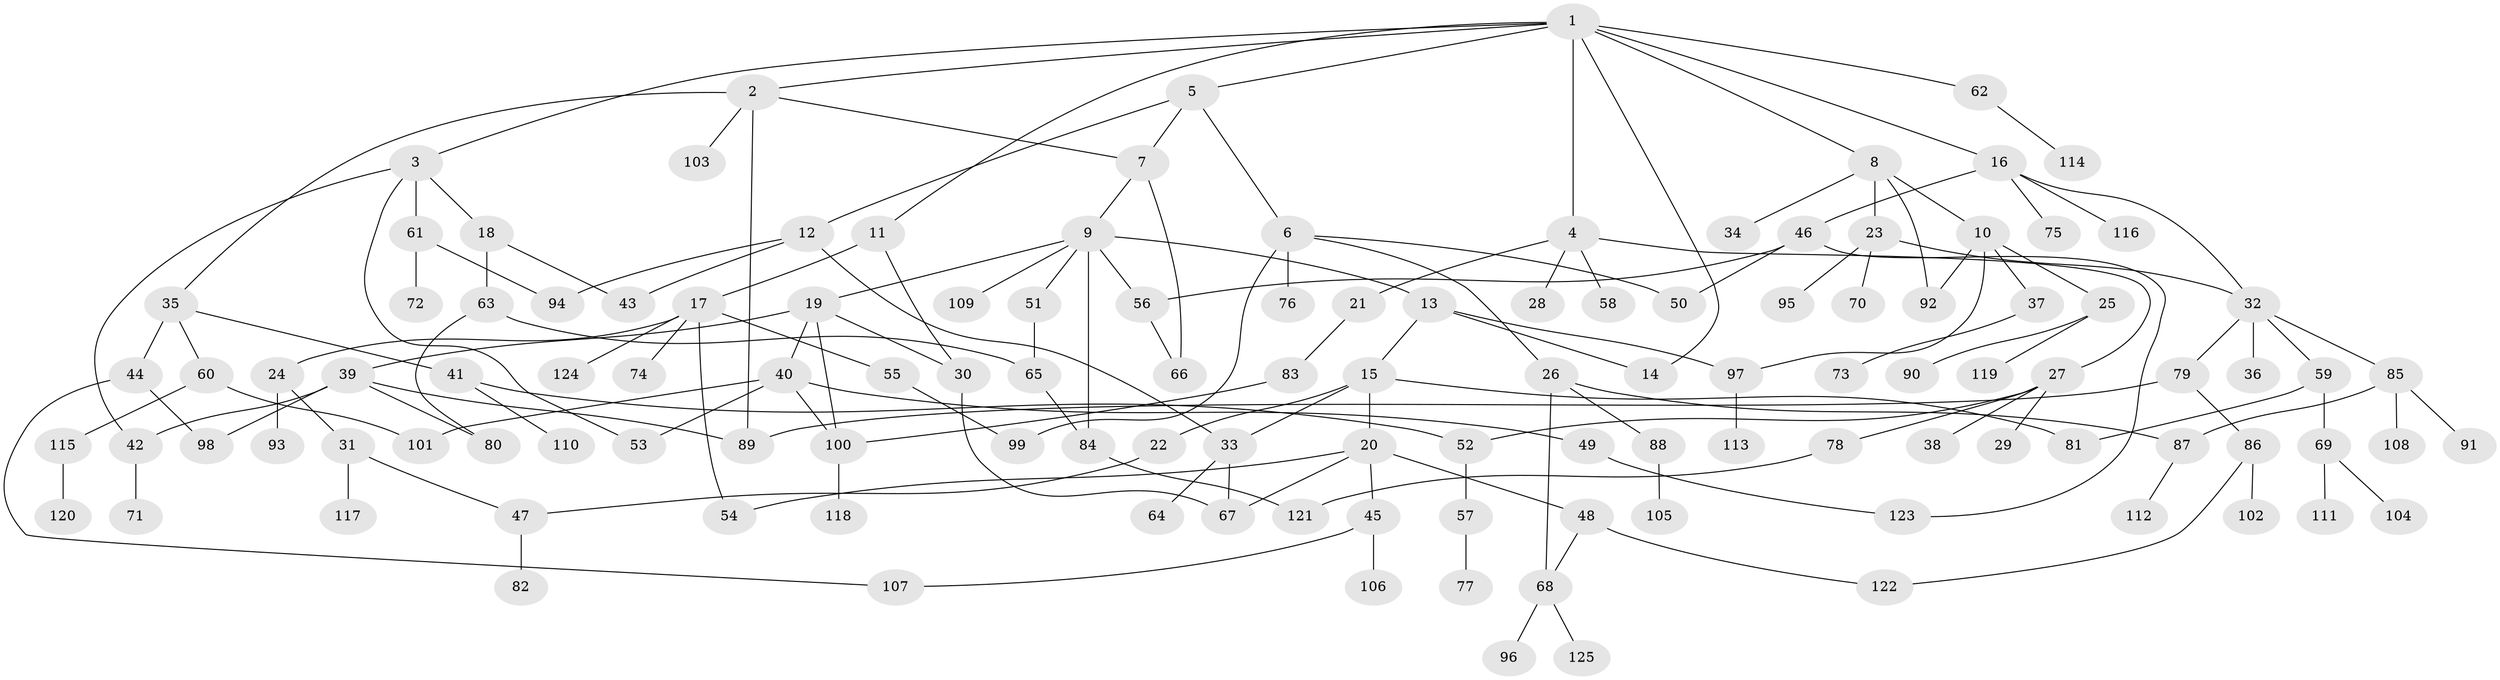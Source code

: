 // Generated by graph-tools (version 1.1) at 2025/10/02/27/25 16:10:54]
// undirected, 125 vertices, 160 edges
graph export_dot {
graph [start="1"]
  node [color=gray90,style=filled];
  1;
  2;
  3;
  4;
  5;
  6;
  7;
  8;
  9;
  10;
  11;
  12;
  13;
  14;
  15;
  16;
  17;
  18;
  19;
  20;
  21;
  22;
  23;
  24;
  25;
  26;
  27;
  28;
  29;
  30;
  31;
  32;
  33;
  34;
  35;
  36;
  37;
  38;
  39;
  40;
  41;
  42;
  43;
  44;
  45;
  46;
  47;
  48;
  49;
  50;
  51;
  52;
  53;
  54;
  55;
  56;
  57;
  58;
  59;
  60;
  61;
  62;
  63;
  64;
  65;
  66;
  67;
  68;
  69;
  70;
  71;
  72;
  73;
  74;
  75;
  76;
  77;
  78;
  79;
  80;
  81;
  82;
  83;
  84;
  85;
  86;
  87;
  88;
  89;
  90;
  91;
  92;
  93;
  94;
  95;
  96;
  97;
  98;
  99;
  100;
  101;
  102;
  103;
  104;
  105;
  106;
  107;
  108;
  109;
  110;
  111;
  112;
  113;
  114;
  115;
  116;
  117;
  118;
  119;
  120;
  121;
  122;
  123;
  124;
  125;
  1 -- 2;
  1 -- 3;
  1 -- 4;
  1 -- 5;
  1 -- 8;
  1 -- 11;
  1 -- 16;
  1 -- 62;
  1 -- 14;
  2 -- 35;
  2 -- 103;
  2 -- 7;
  2 -- 89;
  3 -- 18;
  3 -- 42;
  3 -- 61;
  3 -- 53;
  4 -- 21;
  4 -- 27;
  4 -- 28;
  4 -- 58;
  5 -- 6;
  5 -- 7;
  5 -- 12;
  6 -- 26;
  6 -- 76;
  6 -- 99;
  6 -- 50;
  7 -- 9;
  7 -- 66;
  8 -- 10;
  8 -- 23;
  8 -- 34;
  8 -- 92;
  9 -- 13;
  9 -- 19;
  9 -- 51;
  9 -- 56;
  9 -- 84;
  9 -- 109;
  10 -- 25;
  10 -- 37;
  10 -- 97;
  10 -- 92;
  11 -- 17;
  11 -- 30;
  12 -- 94;
  12 -- 43;
  12 -- 33;
  13 -- 14;
  13 -- 15;
  13 -- 97;
  15 -- 20;
  15 -- 22;
  15 -- 33;
  15 -- 81;
  16 -- 32;
  16 -- 46;
  16 -- 75;
  16 -- 116;
  17 -- 24;
  17 -- 54;
  17 -- 55;
  17 -- 74;
  17 -- 124;
  18 -- 43;
  18 -- 63;
  19 -- 39;
  19 -- 40;
  19 -- 100;
  19 -- 30;
  20 -- 45;
  20 -- 48;
  20 -- 67;
  20 -- 54;
  21 -- 83;
  22 -- 47;
  23 -- 70;
  23 -- 95;
  23 -- 32;
  24 -- 31;
  24 -- 93;
  25 -- 90;
  25 -- 119;
  26 -- 68;
  26 -- 88;
  26 -- 87;
  27 -- 29;
  27 -- 38;
  27 -- 52;
  27 -- 78;
  30 -- 67;
  31 -- 47;
  31 -- 117;
  32 -- 36;
  32 -- 59;
  32 -- 79;
  32 -- 85;
  33 -- 64;
  33 -- 67;
  35 -- 41;
  35 -- 44;
  35 -- 60;
  37 -- 73;
  39 -- 89;
  39 -- 98;
  39 -- 42;
  39 -- 80;
  40 -- 49;
  40 -- 53;
  40 -- 101;
  40 -- 100;
  41 -- 110;
  41 -- 52;
  42 -- 71;
  44 -- 107;
  44 -- 98;
  45 -- 106;
  45 -- 107;
  46 -- 50;
  46 -- 56;
  46 -- 123;
  47 -- 82;
  48 -- 68;
  48 -- 122;
  49 -- 123;
  51 -- 65;
  52 -- 57;
  55 -- 99;
  56 -- 66;
  57 -- 77;
  59 -- 69;
  59 -- 81;
  60 -- 101;
  60 -- 115;
  61 -- 72;
  61 -- 94;
  62 -- 114;
  63 -- 80;
  63 -- 65;
  65 -- 84;
  68 -- 96;
  68 -- 125;
  69 -- 104;
  69 -- 111;
  78 -- 121;
  79 -- 86;
  79 -- 89;
  83 -- 100;
  84 -- 121;
  85 -- 87;
  85 -- 91;
  85 -- 108;
  86 -- 102;
  86 -- 122;
  87 -- 112;
  88 -- 105;
  97 -- 113;
  100 -- 118;
  115 -- 120;
}

